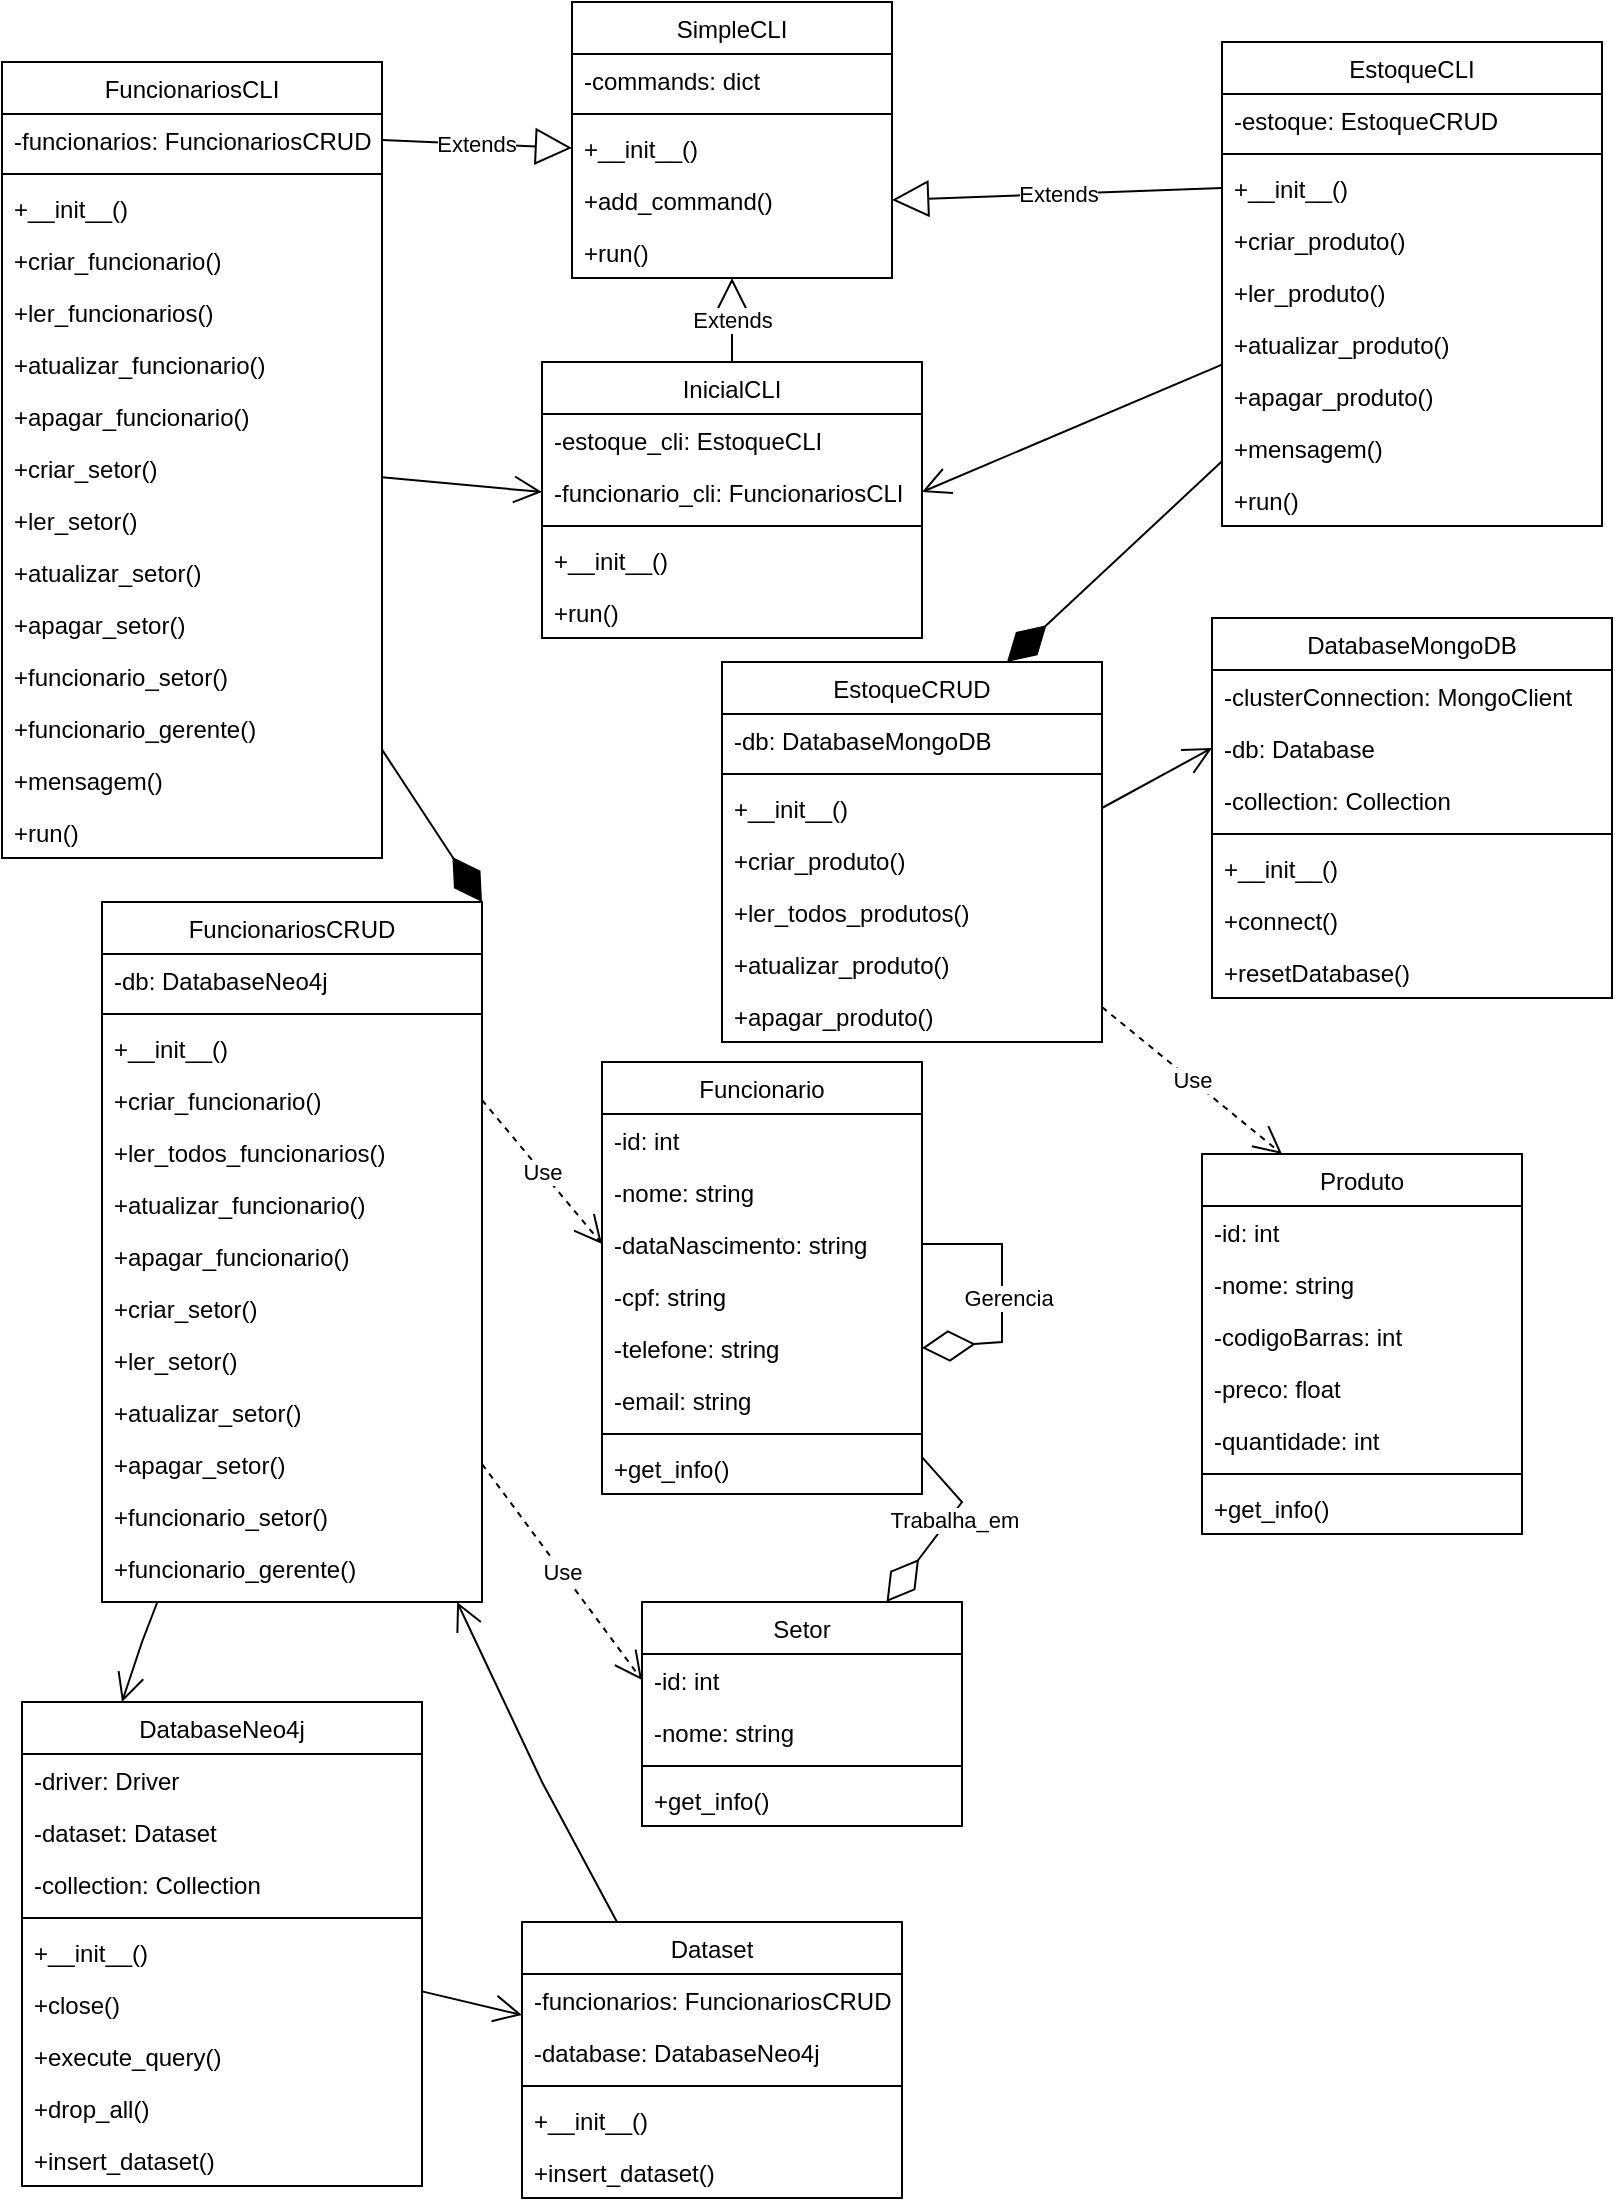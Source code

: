 <mxfile version="27.1.4">
  <diagram name="Página-1" id="ehp9FVpHvF8fSdvszUdg">
    <mxGraphModel dx="786" dy="1620" grid="1" gridSize="10" guides="1" tooltips="1" connect="1" arrows="1" fold="1" page="1" pageScale="1" pageWidth="827" pageHeight="1169" math="0" shadow="0">
      <root>
        <mxCell id="0" />
        <mxCell id="1" parent="0" />
        <mxCell id="y6DVJzXxXOsfHL_izgRg-1" value="Produto" style="swimlane;fontStyle=0;align=center;verticalAlign=top;childLayout=stackLayout;horizontal=1;startSize=26;horizontalStack=0;resizeParent=1;resizeLast=0;collapsible=1;marginBottom=0;rounded=0;shadow=0;strokeWidth=1;" parent="1" vertex="1">
          <mxGeometry x="620" y="-584" width="160" height="190" as="geometry">
            <mxRectangle x="550" y="140" width="160" height="26" as="alternateBounds" />
          </mxGeometry>
        </mxCell>
        <mxCell id="y6DVJzXxXOsfHL_izgRg-2" value="-id: int" style="text;align=left;verticalAlign=top;spacingLeft=4;spacingRight=4;overflow=hidden;rotatable=0;points=[[0,0.5],[1,0.5]];portConstraint=eastwest;" parent="y6DVJzXxXOsfHL_izgRg-1" vertex="1">
          <mxGeometry y="26" width="160" height="26" as="geometry" />
        </mxCell>
        <mxCell id="y6DVJzXxXOsfHL_izgRg-3" value="-nome: string" style="text;align=left;verticalAlign=top;spacingLeft=4;spacingRight=4;overflow=hidden;rotatable=0;points=[[0,0.5],[1,0.5]];portConstraint=eastwest;rounded=0;shadow=0;html=0;" parent="y6DVJzXxXOsfHL_izgRg-1" vertex="1">
          <mxGeometry y="52" width="160" height="26" as="geometry" />
        </mxCell>
        <mxCell id="y6DVJzXxXOsfHL_izgRg-4" value="-codigoBarras: int" style="text;align=left;verticalAlign=top;spacingLeft=4;spacingRight=4;overflow=hidden;rotatable=0;points=[[0,0.5],[1,0.5]];portConstraint=eastwest;rounded=0;shadow=0;html=0;" parent="y6DVJzXxXOsfHL_izgRg-1" vertex="1">
          <mxGeometry y="78" width="160" height="26" as="geometry" />
        </mxCell>
        <mxCell id="y6DVJzXxXOsfHL_izgRg-5" value="-preco: float" style="text;align=left;verticalAlign=top;spacingLeft=4;spacingRight=4;overflow=hidden;rotatable=0;points=[[0,0.5],[1,0.5]];portConstraint=eastwest;rounded=0;shadow=0;html=0;" parent="y6DVJzXxXOsfHL_izgRg-1" vertex="1">
          <mxGeometry y="104" width="160" height="26" as="geometry" />
        </mxCell>
        <mxCell id="y6DVJzXxXOsfHL_izgRg-6" value="-quantidade: int" style="text;align=left;verticalAlign=top;spacingLeft=4;spacingRight=4;overflow=hidden;rotatable=0;points=[[0,0.5],[1,0.5]];portConstraint=eastwest;rounded=0;shadow=0;html=0;" parent="y6DVJzXxXOsfHL_izgRg-1" vertex="1">
          <mxGeometry y="130" width="160" height="26" as="geometry" />
        </mxCell>
        <mxCell id="y6DVJzXxXOsfHL_izgRg-7" value="" style="line;html=1;strokeWidth=1;align=left;verticalAlign=middle;spacingTop=-1;spacingLeft=3;spacingRight=3;rotatable=0;labelPosition=right;points=[];portConstraint=eastwest;" parent="y6DVJzXxXOsfHL_izgRg-1" vertex="1">
          <mxGeometry y="156" width="160" height="8" as="geometry" />
        </mxCell>
        <mxCell id="y6DVJzXxXOsfHL_izgRg-8" value="+get_info()" style="text;align=left;verticalAlign=top;spacingLeft=4;spacingRight=4;overflow=hidden;rotatable=0;points=[[0,0.5],[1,0.5]];portConstraint=eastwest;" parent="y6DVJzXxXOsfHL_izgRg-1" vertex="1">
          <mxGeometry y="164" width="160" height="26" as="geometry" />
        </mxCell>
        <mxCell id="y6DVJzXxXOsfHL_izgRg-9" value="Setor" style="swimlane;fontStyle=0;align=center;verticalAlign=top;childLayout=stackLayout;horizontal=1;startSize=26;horizontalStack=0;resizeParent=1;resizeLast=0;collapsible=1;marginBottom=0;rounded=0;shadow=0;strokeWidth=1;" parent="1" vertex="1">
          <mxGeometry x="340" y="-360" width="160" height="112" as="geometry">
            <mxRectangle x="130" y="380" width="160" height="26" as="alternateBounds" />
          </mxGeometry>
        </mxCell>
        <mxCell id="y6DVJzXxXOsfHL_izgRg-10" value="-id: int" style="text;align=left;verticalAlign=top;spacingLeft=4;spacingRight=4;overflow=hidden;rotatable=0;points=[[0,0.5],[1,0.5]];portConstraint=eastwest;" parent="y6DVJzXxXOsfHL_izgRg-9" vertex="1">
          <mxGeometry y="26" width="160" height="26" as="geometry" />
        </mxCell>
        <mxCell id="y6DVJzXxXOsfHL_izgRg-11" value="-nome: string" style="text;align=left;verticalAlign=top;spacingLeft=4;spacingRight=4;overflow=hidden;rotatable=0;points=[[0,0.5],[1,0.5]];portConstraint=eastwest;rounded=0;shadow=0;html=0;" parent="y6DVJzXxXOsfHL_izgRg-9" vertex="1">
          <mxGeometry y="52" width="160" height="26" as="geometry" />
        </mxCell>
        <mxCell id="y6DVJzXxXOsfHL_izgRg-12" value="" style="line;html=1;strokeWidth=1;align=left;verticalAlign=middle;spacingTop=-1;spacingLeft=3;spacingRight=3;rotatable=0;labelPosition=right;points=[];portConstraint=eastwest;" parent="y6DVJzXxXOsfHL_izgRg-9" vertex="1">
          <mxGeometry y="78" width="160" height="8" as="geometry" />
        </mxCell>
        <mxCell id="y6DVJzXxXOsfHL_izgRg-13" value="+get_info()" style="text;align=left;verticalAlign=top;spacingLeft=4;spacingRight=4;overflow=hidden;rotatable=0;points=[[0,0.5],[1,0.5]];portConstraint=eastwest;" parent="y6DVJzXxXOsfHL_izgRg-9" vertex="1">
          <mxGeometry y="86" width="160" height="26" as="geometry" />
        </mxCell>
        <mxCell id="y6DVJzXxXOsfHL_izgRg-14" value="Funcionario" style="swimlane;fontStyle=0;align=center;verticalAlign=top;childLayout=stackLayout;horizontal=1;startSize=26;horizontalStack=0;resizeParent=1;resizeLast=0;collapsible=1;marginBottom=0;rounded=0;shadow=0;strokeWidth=1;" parent="1" vertex="1">
          <mxGeometry x="320" y="-630" width="160" height="216" as="geometry">
            <mxRectangle x="550" y="140" width="160" height="26" as="alternateBounds" />
          </mxGeometry>
        </mxCell>
        <mxCell id="y6DVJzXxXOsfHL_izgRg-15" value="-id: int" style="text;align=left;verticalAlign=top;spacingLeft=4;spacingRight=4;overflow=hidden;rotatable=0;points=[[0,0.5],[1,0.5]];portConstraint=eastwest;" parent="y6DVJzXxXOsfHL_izgRg-14" vertex="1">
          <mxGeometry y="26" width="160" height="26" as="geometry" />
        </mxCell>
        <mxCell id="y6DVJzXxXOsfHL_izgRg-16" value="-nome: string" style="text;align=left;verticalAlign=top;spacingLeft=4;spacingRight=4;overflow=hidden;rotatable=0;points=[[0,0.5],[1,0.5]];portConstraint=eastwest;rounded=0;shadow=0;html=0;" parent="y6DVJzXxXOsfHL_izgRg-14" vertex="1">
          <mxGeometry y="52" width="160" height="26" as="geometry" />
        </mxCell>
        <mxCell id="y6DVJzXxXOsfHL_izgRg-17" value="-dataNascimento: string" style="text;align=left;verticalAlign=top;spacingLeft=4;spacingRight=4;overflow=hidden;rotatable=0;points=[[0,0.5],[1,0.5]];portConstraint=eastwest;rounded=0;shadow=0;html=0;" parent="y6DVJzXxXOsfHL_izgRg-14" vertex="1">
          <mxGeometry y="78" width="160" height="26" as="geometry" />
        </mxCell>
        <mxCell id="y6DVJzXxXOsfHL_izgRg-18" value="-cpf: string" style="text;align=left;verticalAlign=top;spacingLeft=4;spacingRight=4;overflow=hidden;rotatable=0;points=[[0,0.5],[1,0.5]];portConstraint=eastwest;rounded=0;shadow=0;html=0;" parent="y6DVJzXxXOsfHL_izgRg-14" vertex="1">
          <mxGeometry y="104" width="160" height="26" as="geometry" />
        </mxCell>
        <mxCell id="y6DVJzXxXOsfHL_izgRg-19" value="-telefone: string" style="text;align=left;verticalAlign=top;spacingLeft=4;spacingRight=4;overflow=hidden;rotatable=0;points=[[0,0.5],[1,0.5]];portConstraint=eastwest;rounded=0;shadow=0;html=0;" parent="y6DVJzXxXOsfHL_izgRg-14" vertex="1">
          <mxGeometry y="130" width="160" height="26" as="geometry" />
        </mxCell>
        <mxCell id="y6DVJzXxXOsfHL_izgRg-20" value="-email: string" style="text;align=left;verticalAlign=top;spacingLeft=4;spacingRight=4;overflow=hidden;rotatable=0;points=[[0,0.5],[1,0.5]];portConstraint=eastwest;rounded=0;shadow=0;html=0;" parent="y6DVJzXxXOsfHL_izgRg-14" vertex="1">
          <mxGeometry y="156" width="160" height="26" as="geometry" />
        </mxCell>
        <mxCell id="y6DVJzXxXOsfHL_izgRg-21" value="" style="line;html=1;strokeWidth=1;align=left;verticalAlign=middle;spacingTop=-1;spacingLeft=3;spacingRight=3;rotatable=0;labelPosition=right;points=[];portConstraint=eastwest;" parent="y6DVJzXxXOsfHL_izgRg-14" vertex="1">
          <mxGeometry y="182" width="160" height="8" as="geometry" />
        </mxCell>
        <mxCell id="y6DVJzXxXOsfHL_izgRg-22" value="+get_info()" style="text;align=left;verticalAlign=top;spacingLeft=4;spacingRight=4;overflow=hidden;rotatable=0;points=[[0,0.5],[1,0.5]];portConstraint=eastwest;" parent="y6DVJzXxXOsfHL_izgRg-14" vertex="1">
          <mxGeometry y="190" width="160" height="26" as="geometry" />
        </mxCell>
        <mxCell id="CuLOmZ2giXJvDx2kBob3-4" value="" style="endArrow=diamondThin;endFill=0;endSize=24;html=1;rounded=0;entryX=1;entryY=0.5;entryDx=0;entryDy=0;exitX=1;exitY=0.5;exitDx=0;exitDy=0;" parent="y6DVJzXxXOsfHL_izgRg-14" source="y6DVJzXxXOsfHL_izgRg-17" target="y6DVJzXxXOsfHL_izgRg-19" edge="1">
          <mxGeometry width="160" relative="1" as="geometry">
            <mxPoint x="250" y="143" as="sourcePoint" />
            <mxPoint x="170" y="180" as="targetPoint" />
            <Array as="points">
              <mxPoint x="200" y="91" />
              <mxPoint x="200" y="110" />
              <mxPoint x="200" y="140" />
            </Array>
          </mxGeometry>
        </mxCell>
        <mxCell id="CuLOmZ2giXJvDx2kBob3-5" value="Gerencia" style="edgeLabel;html=1;align=center;verticalAlign=middle;resizable=0;points=[];" parent="CuLOmZ2giXJvDx2kBob3-4" vertex="1" connectable="0">
          <mxGeometry x="0.04" y="3" relative="1" as="geometry">
            <mxPoint as="offset" />
          </mxGeometry>
        </mxCell>
        <mxCell id="y6DVJzXxXOsfHL_izgRg-23" value="SimpleCLI" style="swimlane;fontStyle=0;align=center;verticalAlign=top;childLayout=stackLayout;horizontal=1;startSize=26;horizontalStack=0;resizeParent=1;resizeLast=0;collapsible=1;marginBottom=0;rounded=0;shadow=0;strokeWidth=1;" parent="1" vertex="1">
          <mxGeometry x="305" y="-1160" width="160" height="138" as="geometry">
            <mxRectangle x="130" y="380" width="160" height="26" as="alternateBounds" />
          </mxGeometry>
        </mxCell>
        <mxCell id="y6DVJzXxXOsfHL_izgRg-24" value="-commands: dict" style="text;align=left;verticalAlign=top;spacingLeft=4;spacingRight=4;overflow=hidden;rotatable=0;points=[[0,0.5],[1,0.5]];portConstraint=eastwest;" parent="y6DVJzXxXOsfHL_izgRg-23" vertex="1">
          <mxGeometry y="26" width="160" height="26" as="geometry" />
        </mxCell>
        <mxCell id="y6DVJzXxXOsfHL_izgRg-25" value="" style="line;html=1;strokeWidth=1;align=left;verticalAlign=middle;spacingTop=-1;spacingLeft=3;spacingRight=3;rotatable=0;labelPosition=right;points=[];portConstraint=eastwest;" parent="y6DVJzXxXOsfHL_izgRg-23" vertex="1">
          <mxGeometry y="52" width="160" height="8" as="geometry" />
        </mxCell>
        <mxCell id="y6DVJzXxXOsfHL_izgRg-26" value="+__init__()" style="text;align=left;verticalAlign=top;spacingLeft=4;spacingRight=4;overflow=hidden;rotatable=0;points=[[0,0.5],[1,0.5]];portConstraint=eastwest;" parent="y6DVJzXxXOsfHL_izgRg-23" vertex="1">
          <mxGeometry y="60" width="160" height="26" as="geometry" />
        </mxCell>
        <mxCell id="y6DVJzXxXOsfHL_izgRg-27" value="+add_command()" style="text;align=left;verticalAlign=top;spacingLeft=4;spacingRight=4;overflow=hidden;rotatable=0;points=[[0,0.5],[1,0.5]];portConstraint=eastwest;" parent="y6DVJzXxXOsfHL_izgRg-23" vertex="1">
          <mxGeometry y="86" width="160" height="26" as="geometry" />
        </mxCell>
        <mxCell id="y6DVJzXxXOsfHL_izgRg-28" value="+run()" style="text;align=left;verticalAlign=top;spacingLeft=4;spacingRight=4;overflow=hidden;rotatable=0;points=[[0,0.5],[1,0.5]];portConstraint=eastwest;" parent="y6DVJzXxXOsfHL_izgRg-23" vertex="1">
          <mxGeometry y="112" width="160" height="26" as="geometry" />
        </mxCell>
        <mxCell id="y6DVJzXxXOsfHL_izgRg-29" value="InicialCLI" style="swimlane;fontStyle=0;align=center;verticalAlign=top;childLayout=stackLayout;horizontal=1;startSize=26;horizontalStack=0;resizeParent=1;resizeLast=0;collapsible=1;marginBottom=0;rounded=0;shadow=0;strokeWidth=1;" parent="1" vertex="1">
          <mxGeometry x="290" y="-980" width="190" height="138" as="geometry">
            <mxRectangle x="130" y="380" width="160" height="26" as="alternateBounds" />
          </mxGeometry>
        </mxCell>
        <mxCell id="y6DVJzXxXOsfHL_izgRg-30" value="-estoque_cli: EstoqueCLI" style="text;align=left;verticalAlign=top;spacingLeft=4;spacingRight=4;overflow=hidden;rotatable=0;points=[[0,0.5],[1,0.5]];portConstraint=eastwest;" parent="y6DVJzXxXOsfHL_izgRg-29" vertex="1">
          <mxGeometry y="26" width="190" height="26" as="geometry" />
        </mxCell>
        <mxCell id="y6DVJzXxXOsfHL_izgRg-31" value="-funcionario_cli: FuncionariosCLI" style="text;align=left;verticalAlign=top;spacingLeft=4;spacingRight=4;overflow=hidden;rotatable=0;points=[[0,0.5],[1,0.5]];portConstraint=eastwest;" parent="y6DVJzXxXOsfHL_izgRg-29" vertex="1">
          <mxGeometry y="52" width="190" height="26" as="geometry" />
        </mxCell>
        <mxCell id="y6DVJzXxXOsfHL_izgRg-32" value="" style="line;html=1;strokeWidth=1;align=left;verticalAlign=middle;spacingTop=-1;spacingLeft=3;spacingRight=3;rotatable=0;labelPosition=right;points=[];portConstraint=eastwest;" parent="y6DVJzXxXOsfHL_izgRg-29" vertex="1">
          <mxGeometry y="78" width="190" height="8" as="geometry" />
        </mxCell>
        <mxCell id="y6DVJzXxXOsfHL_izgRg-33" value="+__init__()" style="text;align=left;verticalAlign=top;spacingLeft=4;spacingRight=4;overflow=hidden;rotatable=0;points=[[0,0.5],[1,0.5]];portConstraint=eastwest;" parent="y6DVJzXxXOsfHL_izgRg-29" vertex="1">
          <mxGeometry y="86" width="190" height="26" as="geometry" />
        </mxCell>
        <mxCell id="y6DVJzXxXOsfHL_izgRg-34" value="+run()" style="text;align=left;verticalAlign=top;spacingLeft=4;spacingRight=4;overflow=hidden;rotatable=0;points=[[0,0.5],[1,0.5]];portConstraint=eastwest;" parent="y6DVJzXxXOsfHL_izgRg-29" vertex="1">
          <mxGeometry y="112" width="190" height="26" as="geometry" />
        </mxCell>
        <mxCell id="y6DVJzXxXOsfHL_izgRg-35" value="EstoqueCLI" style="swimlane;fontStyle=0;align=center;verticalAlign=top;childLayout=stackLayout;horizontal=1;startSize=26;horizontalStack=0;resizeParent=1;resizeLast=0;collapsible=1;marginBottom=0;rounded=0;shadow=0;strokeWidth=1;" parent="1" vertex="1">
          <mxGeometry x="630" y="-1140" width="190" height="242" as="geometry">
            <mxRectangle x="130" y="380" width="160" height="26" as="alternateBounds" />
          </mxGeometry>
        </mxCell>
        <mxCell id="y6DVJzXxXOsfHL_izgRg-36" value="-estoque: EstoqueCRUD" style="text;align=left;verticalAlign=top;spacingLeft=4;spacingRight=4;overflow=hidden;rotatable=0;points=[[0,0.5],[1,0.5]];portConstraint=eastwest;" parent="y6DVJzXxXOsfHL_izgRg-35" vertex="1">
          <mxGeometry y="26" width="190" height="26" as="geometry" />
        </mxCell>
        <mxCell id="y6DVJzXxXOsfHL_izgRg-37" value="" style="line;html=1;strokeWidth=1;align=left;verticalAlign=middle;spacingTop=-1;spacingLeft=3;spacingRight=3;rotatable=0;labelPosition=right;points=[];portConstraint=eastwest;" parent="y6DVJzXxXOsfHL_izgRg-35" vertex="1">
          <mxGeometry y="52" width="190" height="8" as="geometry" />
        </mxCell>
        <mxCell id="y6DVJzXxXOsfHL_izgRg-38" value="+__init__()" style="text;align=left;verticalAlign=top;spacingLeft=4;spacingRight=4;overflow=hidden;rotatable=0;points=[[0,0.5],[1,0.5]];portConstraint=eastwest;" parent="y6DVJzXxXOsfHL_izgRg-35" vertex="1">
          <mxGeometry y="60" width="190" height="26" as="geometry" />
        </mxCell>
        <mxCell id="y6DVJzXxXOsfHL_izgRg-39" value="+criar_produto()" style="text;align=left;verticalAlign=top;spacingLeft=4;spacingRight=4;overflow=hidden;rotatable=0;points=[[0,0.5],[1,0.5]];portConstraint=eastwest;" parent="y6DVJzXxXOsfHL_izgRg-35" vertex="1">
          <mxGeometry y="86" width="190" height="26" as="geometry" />
        </mxCell>
        <mxCell id="y6DVJzXxXOsfHL_izgRg-40" value="+ler_produto()" style="text;align=left;verticalAlign=top;spacingLeft=4;spacingRight=4;overflow=hidden;rotatable=0;points=[[0,0.5],[1,0.5]];portConstraint=eastwest;" parent="y6DVJzXxXOsfHL_izgRg-35" vertex="1">
          <mxGeometry y="112" width="190" height="26" as="geometry" />
        </mxCell>
        <mxCell id="y6DVJzXxXOsfHL_izgRg-41" value="+atualizar_produto()" style="text;align=left;verticalAlign=top;spacingLeft=4;spacingRight=4;overflow=hidden;rotatable=0;points=[[0,0.5],[1,0.5]];portConstraint=eastwest;" parent="y6DVJzXxXOsfHL_izgRg-35" vertex="1">
          <mxGeometry y="138" width="190" height="26" as="geometry" />
        </mxCell>
        <mxCell id="y6DVJzXxXOsfHL_izgRg-42" value="+apagar_produto()" style="text;align=left;verticalAlign=top;spacingLeft=4;spacingRight=4;overflow=hidden;rotatable=0;points=[[0,0.5],[1,0.5]];portConstraint=eastwest;" parent="y6DVJzXxXOsfHL_izgRg-35" vertex="1">
          <mxGeometry y="164" width="190" height="26" as="geometry" />
        </mxCell>
        <mxCell id="y6DVJzXxXOsfHL_izgRg-43" value="+mensagem()" style="text;align=left;verticalAlign=top;spacingLeft=4;spacingRight=4;overflow=hidden;rotatable=0;points=[[0,0.5],[1,0.5]];portConstraint=eastwest;" parent="y6DVJzXxXOsfHL_izgRg-35" vertex="1">
          <mxGeometry y="190" width="190" height="26" as="geometry" />
        </mxCell>
        <mxCell id="y6DVJzXxXOsfHL_izgRg-44" value="+run()" style="text;align=left;verticalAlign=top;spacingLeft=4;spacingRight=4;overflow=hidden;rotatable=0;points=[[0,0.5],[1,0.5]];portConstraint=eastwest;" parent="y6DVJzXxXOsfHL_izgRg-35" vertex="1">
          <mxGeometry y="216" width="190" height="26" as="geometry" />
        </mxCell>
        <mxCell id="y6DVJzXxXOsfHL_izgRg-45" value="DatabaseMongoDB" style="swimlane;fontStyle=0;align=center;verticalAlign=top;childLayout=stackLayout;horizontal=1;startSize=26;horizontalStack=0;resizeParent=1;resizeLast=0;collapsible=1;marginBottom=0;rounded=0;shadow=0;strokeWidth=1;" parent="1" vertex="1">
          <mxGeometry x="625" y="-852" width="200" height="190" as="geometry">
            <mxRectangle x="130" y="380" width="160" height="26" as="alternateBounds" />
          </mxGeometry>
        </mxCell>
        <mxCell id="y6DVJzXxXOsfHL_izgRg-46" value="-clusterConnection: MongoClient" style="text;align=left;verticalAlign=top;spacingLeft=4;spacingRight=4;overflow=hidden;rotatable=0;points=[[0,0.5],[1,0.5]];portConstraint=eastwest;" parent="y6DVJzXxXOsfHL_izgRg-45" vertex="1">
          <mxGeometry y="26" width="200" height="26" as="geometry" />
        </mxCell>
        <mxCell id="y6DVJzXxXOsfHL_izgRg-47" value="-db: Database" style="text;align=left;verticalAlign=top;spacingLeft=4;spacingRight=4;overflow=hidden;rotatable=0;points=[[0,0.5],[1,0.5]];portConstraint=eastwest;" parent="y6DVJzXxXOsfHL_izgRg-45" vertex="1">
          <mxGeometry y="52" width="200" height="26" as="geometry" />
        </mxCell>
        <mxCell id="y6DVJzXxXOsfHL_izgRg-48" value="-collection: Collection" style="text;align=left;verticalAlign=top;spacingLeft=4;spacingRight=4;overflow=hidden;rotatable=0;points=[[0,0.5],[1,0.5]];portConstraint=eastwest;" parent="y6DVJzXxXOsfHL_izgRg-45" vertex="1">
          <mxGeometry y="78" width="200" height="26" as="geometry" />
        </mxCell>
        <mxCell id="y6DVJzXxXOsfHL_izgRg-49" value="" style="line;html=1;strokeWidth=1;align=left;verticalAlign=middle;spacingTop=-1;spacingLeft=3;spacingRight=3;rotatable=0;labelPosition=right;points=[];portConstraint=eastwest;" parent="y6DVJzXxXOsfHL_izgRg-45" vertex="1">
          <mxGeometry y="104" width="200" height="8" as="geometry" />
        </mxCell>
        <mxCell id="y6DVJzXxXOsfHL_izgRg-50" value="+__init__()" style="text;align=left;verticalAlign=top;spacingLeft=4;spacingRight=4;overflow=hidden;rotatable=0;points=[[0,0.5],[1,0.5]];portConstraint=eastwest;" parent="y6DVJzXxXOsfHL_izgRg-45" vertex="1">
          <mxGeometry y="112" width="200" height="26" as="geometry" />
        </mxCell>
        <mxCell id="y6DVJzXxXOsfHL_izgRg-51" value="+connect()" style="text;align=left;verticalAlign=top;spacingLeft=4;spacingRight=4;overflow=hidden;rotatable=0;points=[[0,0.5],[1,0.5]];portConstraint=eastwest;" parent="y6DVJzXxXOsfHL_izgRg-45" vertex="1">
          <mxGeometry y="138" width="200" height="26" as="geometry" />
        </mxCell>
        <mxCell id="y6DVJzXxXOsfHL_izgRg-52" value="+resetDatabase()" style="text;align=left;verticalAlign=top;spacingLeft=4;spacingRight=4;overflow=hidden;rotatable=0;points=[[0,0.5],[1,0.5]];portConstraint=eastwest;" parent="y6DVJzXxXOsfHL_izgRg-45" vertex="1">
          <mxGeometry y="164" width="200" height="26" as="geometry" />
        </mxCell>
        <mxCell id="y6DVJzXxXOsfHL_izgRg-53" value="DatabaseNeo4j" style="swimlane;fontStyle=0;align=center;verticalAlign=top;childLayout=stackLayout;horizontal=1;startSize=26;horizontalStack=0;resizeParent=1;resizeLast=0;collapsible=1;marginBottom=0;rounded=0;shadow=0;strokeWidth=1;" parent="1" vertex="1">
          <mxGeometry x="30" y="-310" width="200" height="242" as="geometry">
            <mxRectangle x="130" y="380" width="160" height="26" as="alternateBounds" />
          </mxGeometry>
        </mxCell>
        <mxCell id="y6DVJzXxXOsfHL_izgRg-54" value="-driver: Driver" style="text;align=left;verticalAlign=top;spacingLeft=4;spacingRight=4;overflow=hidden;rotatable=0;points=[[0,0.5],[1,0.5]];portConstraint=eastwest;" parent="y6DVJzXxXOsfHL_izgRg-53" vertex="1">
          <mxGeometry y="26" width="200" height="26" as="geometry" />
        </mxCell>
        <mxCell id="y6DVJzXxXOsfHL_izgRg-55" value="-dataset: Dataset" style="text;align=left;verticalAlign=top;spacingLeft=4;spacingRight=4;overflow=hidden;rotatable=0;points=[[0,0.5],[1,0.5]];portConstraint=eastwest;" parent="y6DVJzXxXOsfHL_izgRg-53" vertex="1">
          <mxGeometry y="52" width="200" height="26" as="geometry" />
        </mxCell>
        <mxCell id="y6DVJzXxXOsfHL_izgRg-56" value="-collection: Collection" style="text;align=left;verticalAlign=top;spacingLeft=4;spacingRight=4;overflow=hidden;rotatable=0;points=[[0,0.5],[1,0.5]];portConstraint=eastwest;" parent="y6DVJzXxXOsfHL_izgRg-53" vertex="1">
          <mxGeometry y="78" width="200" height="26" as="geometry" />
        </mxCell>
        <mxCell id="y6DVJzXxXOsfHL_izgRg-57" value="" style="line;html=1;strokeWidth=1;align=left;verticalAlign=middle;spacingTop=-1;spacingLeft=3;spacingRight=3;rotatable=0;labelPosition=right;points=[];portConstraint=eastwest;" parent="y6DVJzXxXOsfHL_izgRg-53" vertex="1">
          <mxGeometry y="104" width="200" height="8" as="geometry" />
        </mxCell>
        <mxCell id="y6DVJzXxXOsfHL_izgRg-58" value="+__init__()" style="text;align=left;verticalAlign=top;spacingLeft=4;spacingRight=4;overflow=hidden;rotatable=0;points=[[0,0.5],[1,0.5]];portConstraint=eastwest;" parent="y6DVJzXxXOsfHL_izgRg-53" vertex="1">
          <mxGeometry y="112" width="200" height="26" as="geometry" />
        </mxCell>
        <mxCell id="y6DVJzXxXOsfHL_izgRg-59" value="+close()" style="text;align=left;verticalAlign=top;spacingLeft=4;spacingRight=4;overflow=hidden;rotatable=0;points=[[0,0.5],[1,0.5]];portConstraint=eastwest;" parent="y6DVJzXxXOsfHL_izgRg-53" vertex="1">
          <mxGeometry y="138" width="200" height="26" as="geometry" />
        </mxCell>
        <mxCell id="y6DVJzXxXOsfHL_izgRg-60" value="+execute_query()" style="text;align=left;verticalAlign=top;spacingLeft=4;spacingRight=4;overflow=hidden;rotatable=0;points=[[0,0.5],[1,0.5]];portConstraint=eastwest;" parent="y6DVJzXxXOsfHL_izgRg-53" vertex="1">
          <mxGeometry y="164" width="200" height="26" as="geometry" />
        </mxCell>
        <mxCell id="y6DVJzXxXOsfHL_izgRg-61" value="+drop_all()" style="text;align=left;verticalAlign=top;spacingLeft=4;spacingRight=4;overflow=hidden;rotatable=0;points=[[0,0.5],[1,0.5]];portConstraint=eastwest;" parent="y6DVJzXxXOsfHL_izgRg-53" vertex="1">
          <mxGeometry y="190" width="200" height="26" as="geometry" />
        </mxCell>
        <mxCell id="y6DVJzXxXOsfHL_izgRg-62" value="+insert_dataset()" style="text;align=left;verticalAlign=top;spacingLeft=4;spacingRight=4;overflow=hidden;rotatable=0;points=[[0,0.5],[1,0.5]];portConstraint=eastwest;" parent="y6DVJzXxXOsfHL_izgRg-53" vertex="1">
          <mxGeometry y="216" width="200" height="26" as="geometry" />
        </mxCell>
        <mxCell id="y6DVJzXxXOsfHL_izgRg-63" value="Dataset" style="swimlane;fontStyle=0;align=center;verticalAlign=top;childLayout=stackLayout;horizontal=1;startSize=26;horizontalStack=0;resizeParent=1;resizeLast=0;collapsible=1;marginBottom=0;rounded=0;shadow=0;strokeWidth=1;" parent="1" vertex="1">
          <mxGeometry x="280" y="-200" width="190" height="138" as="geometry">
            <mxRectangle x="130" y="380" width="160" height="26" as="alternateBounds" />
          </mxGeometry>
        </mxCell>
        <mxCell id="y6DVJzXxXOsfHL_izgRg-64" value="-funcionarios: FuncionariosCRUD" style="text;align=left;verticalAlign=top;spacingLeft=4;spacingRight=4;overflow=hidden;rotatable=0;points=[[0,0.5],[1,0.5]];portConstraint=eastwest;" parent="y6DVJzXxXOsfHL_izgRg-63" vertex="1">
          <mxGeometry y="26" width="190" height="26" as="geometry" />
        </mxCell>
        <mxCell id="y6DVJzXxXOsfHL_izgRg-65" value="-database: DatabaseNeo4j" style="text;align=left;verticalAlign=top;spacingLeft=4;spacingRight=4;overflow=hidden;rotatable=0;points=[[0,0.5],[1,0.5]];portConstraint=eastwest;rounded=0;shadow=0;html=0;" parent="y6DVJzXxXOsfHL_izgRg-63" vertex="1">
          <mxGeometry y="52" width="190" height="26" as="geometry" />
        </mxCell>
        <mxCell id="y6DVJzXxXOsfHL_izgRg-66" value="" style="line;html=1;strokeWidth=1;align=left;verticalAlign=middle;spacingTop=-1;spacingLeft=3;spacingRight=3;rotatable=0;labelPosition=right;points=[];portConstraint=eastwest;" parent="y6DVJzXxXOsfHL_izgRg-63" vertex="1">
          <mxGeometry y="78" width="190" height="8" as="geometry" />
        </mxCell>
        <mxCell id="y6DVJzXxXOsfHL_izgRg-67" value="+__init__()" style="text;align=left;verticalAlign=top;spacingLeft=4;spacingRight=4;overflow=hidden;rotatable=0;points=[[0,0.5],[1,0.5]];portConstraint=eastwest;" parent="y6DVJzXxXOsfHL_izgRg-63" vertex="1">
          <mxGeometry y="86" width="190" height="26" as="geometry" />
        </mxCell>
        <mxCell id="y6DVJzXxXOsfHL_izgRg-68" value="+insert_dataset()" style="text;align=left;verticalAlign=top;spacingLeft=4;spacingRight=4;overflow=hidden;rotatable=0;points=[[0,0.5],[1,0.5]];portConstraint=eastwest;" parent="y6DVJzXxXOsfHL_izgRg-63" vertex="1">
          <mxGeometry y="112" width="190" height="26" as="geometry" />
        </mxCell>
        <mxCell id="y6DVJzXxXOsfHL_izgRg-69" value="EstoqueCRUD" style="swimlane;fontStyle=0;align=center;verticalAlign=top;childLayout=stackLayout;horizontal=1;startSize=26;horizontalStack=0;resizeParent=1;resizeLast=0;collapsible=1;marginBottom=0;rounded=0;shadow=0;strokeWidth=1;" parent="1" vertex="1">
          <mxGeometry x="380" y="-830" width="190" height="190" as="geometry">
            <mxRectangle x="130" y="380" width="160" height="26" as="alternateBounds" />
          </mxGeometry>
        </mxCell>
        <mxCell id="y6DVJzXxXOsfHL_izgRg-70" value="-db: DatabaseMongoDB" style="text;align=left;verticalAlign=top;spacingLeft=4;spacingRight=4;overflow=hidden;rotatable=0;points=[[0,0.5],[1,0.5]];portConstraint=eastwest;" parent="y6DVJzXxXOsfHL_izgRg-69" vertex="1">
          <mxGeometry y="26" width="190" height="26" as="geometry" />
        </mxCell>
        <mxCell id="y6DVJzXxXOsfHL_izgRg-71" value="" style="line;html=1;strokeWidth=1;align=left;verticalAlign=middle;spacingTop=-1;spacingLeft=3;spacingRight=3;rotatable=0;labelPosition=right;points=[];portConstraint=eastwest;" parent="y6DVJzXxXOsfHL_izgRg-69" vertex="1">
          <mxGeometry y="52" width="190" height="8" as="geometry" />
        </mxCell>
        <mxCell id="y6DVJzXxXOsfHL_izgRg-72" value="+__init__()" style="text;align=left;verticalAlign=top;spacingLeft=4;spacingRight=4;overflow=hidden;rotatable=0;points=[[0,0.5],[1,0.5]];portConstraint=eastwest;" parent="y6DVJzXxXOsfHL_izgRg-69" vertex="1">
          <mxGeometry y="60" width="190" height="26" as="geometry" />
        </mxCell>
        <mxCell id="y6DVJzXxXOsfHL_izgRg-73" value="+criar_produto()" style="text;align=left;verticalAlign=top;spacingLeft=4;spacingRight=4;overflow=hidden;rotatable=0;points=[[0,0.5],[1,0.5]];portConstraint=eastwest;" parent="y6DVJzXxXOsfHL_izgRg-69" vertex="1">
          <mxGeometry y="86" width="190" height="26" as="geometry" />
        </mxCell>
        <mxCell id="y6DVJzXxXOsfHL_izgRg-74" value="+ler_todos_produtos()" style="text;align=left;verticalAlign=top;spacingLeft=4;spacingRight=4;overflow=hidden;rotatable=0;points=[[0,0.5],[1,0.5]];portConstraint=eastwest;" parent="y6DVJzXxXOsfHL_izgRg-69" vertex="1">
          <mxGeometry y="112" width="190" height="26" as="geometry" />
        </mxCell>
        <mxCell id="y6DVJzXxXOsfHL_izgRg-75" value="+atualizar_produto()" style="text;align=left;verticalAlign=top;spacingLeft=4;spacingRight=4;overflow=hidden;rotatable=0;points=[[0,0.5],[1,0.5]];portConstraint=eastwest;" parent="y6DVJzXxXOsfHL_izgRg-69" vertex="1">
          <mxGeometry y="138" width="190" height="26" as="geometry" />
        </mxCell>
        <mxCell id="y6DVJzXxXOsfHL_izgRg-76" value="+apagar_produto()" style="text;align=left;verticalAlign=top;spacingLeft=4;spacingRight=4;overflow=hidden;rotatable=0;points=[[0,0.5],[1,0.5]];portConstraint=eastwest;" parent="y6DVJzXxXOsfHL_izgRg-69" vertex="1">
          <mxGeometry y="164" width="190" height="26" as="geometry" />
        </mxCell>
        <mxCell id="y6DVJzXxXOsfHL_izgRg-77" value="FuncionariosCRUD" style="swimlane;fontStyle=0;align=center;verticalAlign=top;childLayout=stackLayout;horizontal=1;startSize=26;horizontalStack=0;resizeParent=1;resizeLast=0;collapsible=1;marginBottom=0;rounded=0;shadow=0;strokeWidth=1;" parent="1" vertex="1">
          <mxGeometry x="70" y="-710" width="190" height="350" as="geometry">
            <mxRectangle x="130" y="380" width="160" height="26" as="alternateBounds" />
          </mxGeometry>
        </mxCell>
        <mxCell id="y6DVJzXxXOsfHL_izgRg-78" value="-db: DatabaseNeo4j" style="text;align=left;verticalAlign=top;spacingLeft=4;spacingRight=4;overflow=hidden;rotatable=0;points=[[0,0.5],[1,0.5]];portConstraint=eastwest;" parent="y6DVJzXxXOsfHL_izgRg-77" vertex="1">
          <mxGeometry y="26" width="190" height="26" as="geometry" />
        </mxCell>
        <mxCell id="y6DVJzXxXOsfHL_izgRg-79" value="" style="line;html=1;strokeWidth=1;align=left;verticalAlign=middle;spacingTop=-1;spacingLeft=3;spacingRight=3;rotatable=0;labelPosition=right;points=[];portConstraint=eastwest;" parent="y6DVJzXxXOsfHL_izgRg-77" vertex="1">
          <mxGeometry y="52" width="190" height="8" as="geometry" />
        </mxCell>
        <mxCell id="y6DVJzXxXOsfHL_izgRg-80" value="+__init__()" style="text;align=left;verticalAlign=top;spacingLeft=4;spacingRight=4;overflow=hidden;rotatable=0;points=[[0,0.5],[1,0.5]];portConstraint=eastwest;" parent="y6DVJzXxXOsfHL_izgRg-77" vertex="1">
          <mxGeometry y="60" width="190" height="26" as="geometry" />
        </mxCell>
        <mxCell id="y6DVJzXxXOsfHL_izgRg-81" value="+criar_funcionario()" style="text;align=left;verticalAlign=top;spacingLeft=4;spacingRight=4;overflow=hidden;rotatable=0;points=[[0,0.5],[1,0.5]];portConstraint=eastwest;" parent="y6DVJzXxXOsfHL_izgRg-77" vertex="1">
          <mxGeometry y="86" width="190" height="26" as="geometry" />
        </mxCell>
        <mxCell id="y6DVJzXxXOsfHL_izgRg-82" value="+ler_todos_funcionarios()" style="text;align=left;verticalAlign=top;spacingLeft=4;spacingRight=4;overflow=hidden;rotatable=0;points=[[0,0.5],[1,0.5]];portConstraint=eastwest;" parent="y6DVJzXxXOsfHL_izgRg-77" vertex="1">
          <mxGeometry y="112" width="190" height="26" as="geometry" />
        </mxCell>
        <mxCell id="y6DVJzXxXOsfHL_izgRg-83" value="+atualizar_funcionario()" style="text;align=left;verticalAlign=top;spacingLeft=4;spacingRight=4;overflow=hidden;rotatable=0;points=[[0,0.5],[1,0.5]];portConstraint=eastwest;" parent="y6DVJzXxXOsfHL_izgRg-77" vertex="1">
          <mxGeometry y="138" width="190" height="26" as="geometry" />
        </mxCell>
        <mxCell id="y6DVJzXxXOsfHL_izgRg-84" value="+apagar_funcionario()" style="text;align=left;verticalAlign=top;spacingLeft=4;spacingRight=4;overflow=hidden;rotatable=0;points=[[0,0.5],[1,0.5]];portConstraint=eastwest;" parent="y6DVJzXxXOsfHL_izgRg-77" vertex="1">
          <mxGeometry y="164" width="190" height="26" as="geometry" />
        </mxCell>
        <mxCell id="y6DVJzXxXOsfHL_izgRg-85" value="+criar_setor()" style="text;align=left;verticalAlign=top;spacingLeft=4;spacingRight=4;overflow=hidden;rotatable=0;points=[[0,0.5],[1,0.5]];portConstraint=eastwest;" parent="y6DVJzXxXOsfHL_izgRg-77" vertex="1">
          <mxGeometry y="190" width="190" height="26" as="geometry" />
        </mxCell>
        <mxCell id="y6DVJzXxXOsfHL_izgRg-86" value="+ler_setor()" style="text;align=left;verticalAlign=top;spacingLeft=4;spacingRight=4;overflow=hidden;rotatable=0;points=[[0,0.5],[1,0.5]];portConstraint=eastwest;" parent="y6DVJzXxXOsfHL_izgRg-77" vertex="1">
          <mxGeometry y="216" width="190" height="26" as="geometry" />
        </mxCell>
        <mxCell id="y6DVJzXxXOsfHL_izgRg-87" value="+atualizar_setor()" style="text;align=left;verticalAlign=top;spacingLeft=4;spacingRight=4;overflow=hidden;rotatable=0;points=[[0,0.5],[1,0.5]];portConstraint=eastwest;" parent="y6DVJzXxXOsfHL_izgRg-77" vertex="1">
          <mxGeometry y="242" width="190" height="26" as="geometry" />
        </mxCell>
        <mxCell id="y6DVJzXxXOsfHL_izgRg-88" value="+apagar_setor()" style="text;align=left;verticalAlign=top;spacingLeft=4;spacingRight=4;overflow=hidden;rotatable=0;points=[[0,0.5],[1,0.5]];portConstraint=eastwest;" parent="y6DVJzXxXOsfHL_izgRg-77" vertex="1">
          <mxGeometry y="268" width="190" height="26" as="geometry" />
        </mxCell>
        <mxCell id="y6DVJzXxXOsfHL_izgRg-89" value="+funcionario_setor()" style="text;align=left;verticalAlign=top;spacingLeft=4;spacingRight=4;overflow=hidden;rotatable=0;points=[[0,0.5],[1,0.5]];portConstraint=eastwest;" parent="y6DVJzXxXOsfHL_izgRg-77" vertex="1">
          <mxGeometry y="294" width="190" height="26" as="geometry" />
        </mxCell>
        <mxCell id="y6DVJzXxXOsfHL_izgRg-90" value="+funcionario_gerente()" style="text;align=left;verticalAlign=top;spacingLeft=4;spacingRight=4;overflow=hidden;rotatable=0;points=[[0,0.5],[1,0.5]];portConstraint=eastwest;" parent="y6DVJzXxXOsfHL_izgRg-77" vertex="1">
          <mxGeometry y="320" width="190" height="26" as="geometry" />
        </mxCell>
        <mxCell id="y6DVJzXxXOsfHL_izgRg-96" value="Use" style="endArrow=open;endSize=12;dashed=1;html=1;rounded=0;entryX=0;entryY=0.5;entryDx=0;entryDy=0;exitX=1;exitY=0.5;exitDx=0;exitDy=0;" parent="1" source="y6DVJzXxXOsfHL_izgRg-81" target="y6DVJzXxXOsfHL_izgRg-17" edge="1">
          <mxGeometry width="160" relative="1" as="geometry">
            <mxPoint x="540" y="-300" as="sourcePoint" />
            <mxPoint x="700" y="-300" as="targetPoint" />
          </mxGeometry>
        </mxCell>
        <mxCell id="y6DVJzXxXOsfHL_izgRg-97" value="Use" style="endArrow=open;endSize=12;dashed=1;html=1;rounded=0;entryX=0;entryY=0.5;entryDx=0;entryDy=0;exitX=1;exitY=0.5;exitDx=0;exitDy=0;" parent="1" source="y6DVJzXxXOsfHL_izgRg-88" target="y6DVJzXxXOsfHL_izgRg-10" edge="1">
          <mxGeometry width="160" relative="1" as="geometry">
            <mxPoint x="710" y="-280" as="sourcePoint" />
            <mxPoint x="820" y="-278" as="targetPoint" />
          </mxGeometry>
        </mxCell>
        <mxCell id="y6DVJzXxXOsfHL_izgRg-100" value="FuncionariosCLI" style="swimlane;fontStyle=0;align=center;verticalAlign=top;childLayout=stackLayout;horizontal=1;startSize=26;horizontalStack=0;resizeParent=1;resizeLast=0;collapsible=1;marginBottom=0;rounded=0;shadow=0;strokeWidth=1;" parent="1" vertex="1">
          <mxGeometry x="20" y="-1130" width="190" height="398" as="geometry">
            <mxRectangle x="224" y="-970" width="160" height="26" as="alternateBounds" />
          </mxGeometry>
        </mxCell>
        <mxCell id="y6DVJzXxXOsfHL_izgRg-101" value="-funcionarios: FuncionariosCRUD" style="text;align=left;verticalAlign=top;spacingLeft=4;spacingRight=4;overflow=hidden;rotatable=0;points=[[0,0.5],[1,0.5]];portConstraint=eastwest;" parent="y6DVJzXxXOsfHL_izgRg-100" vertex="1">
          <mxGeometry y="26" width="190" height="26" as="geometry" />
        </mxCell>
        <mxCell id="y6DVJzXxXOsfHL_izgRg-102" value="" style="line;html=1;strokeWidth=1;align=left;verticalAlign=middle;spacingTop=-1;spacingLeft=3;spacingRight=3;rotatable=0;labelPosition=right;points=[];portConstraint=eastwest;" parent="y6DVJzXxXOsfHL_izgRg-100" vertex="1">
          <mxGeometry y="52" width="190" height="8" as="geometry" />
        </mxCell>
        <mxCell id="y6DVJzXxXOsfHL_izgRg-103" value="+__init__()" style="text;align=left;verticalAlign=top;spacingLeft=4;spacingRight=4;overflow=hidden;rotatable=0;points=[[0,0.5],[1,0.5]];portConstraint=eastwest;" parent="y6DVJzXxXOsfHL_izgRg-100" vertex="1">
          <mxGeometry y="60" width="190" height="26" as="geometry" />
        </mxCell>
        <mxCell id="y6DVJzXxXOsfHL_izgRg-104" value="+criar_funcionario()" style="text;align=left;verticalAlign=top;spacingLeft=4;spacingRight=4;overflow=hidden;rotatable=0;points=[[0,0.5],[1,0.5]];portConstraint=eastwest;" parent="y6DVJzXxXOsfHL_izgRg-100" vertex="1">
          <mxGeometry y="86" width="190" height="26" as="geometry" />
        </mxCell>
        <mxCell id="y6DVJzXxXOsfHL_izgRg-105" value="+ler_funcionarios()" style="text;align=left;verticalAlign=top;spacingLeft=4;spacingRight=4;overflow=hidden;rotatable=0;points=[[0,0.5],[1,0.5]];portConstraint=eastwest;" parent="y6DVJzXxXOsfHL_izgRg-100" vertex="1">
          <mxGeometry y="112" width="190" height="26" as="geometry" />
        </mxCell>
        <mxCell id="y6DVJzXxXOsfHL_izgRg-106" value="+atualizar_funcionario()" style="text;align=left;verticalAlign=top;spacingLeft=4;spacingRight=4;overflow=hidden;rotatable=0;points=[[0,0.5],[1,0.5]];portConstraint=eastwest;" parent="y6DVJzXxXOsfHL_izgRg-100" vertex="1">
          <mxGeometry y="138" width="190" height="26" as="geometry" />
        </mxCell>
        <mxCell id="y6DVJzXxXOsfHL_izgRg-107" value="+apagar_funcionario()" style="text;align=left;verticalAlign=top;spacingLeft=4;spacingRight=4;overflow=hidden;rotatable=0;points=[[0,0.5],[1,0.5]];portConstraint=eastwest;" parent="y6DVJzXxXOsfHL_izgRg-100" vertex="1">
          <mxGeometry y="164" width="190" height="26" as="geometry" />
        </mxCell>
        <mxCell id="y6DVJzXxXOsfHL_izgRg-111" value="+criar_setor()" style="text;align=left;verticalAlign=top;spacingLeft=4;spacingRight=4;overflow=hidden;rotatable=0;points=[[0,0.5],[1,0.5]];portConstraint=eastwest;" parent="y6DVJzXxXOsfHL_izgRg-100" vertex="1">
          <mxGeometry y="190" width="190" height="26" as="geometry" />
        </mxCell>
        <mxCell id="y6DVJzXxXOsfHL_izgRg-112" value="+ler_setor()" style="text;align=left;verticalAlign=top;spacingLeft=4;spacingRight=4;overflow=hidden;rotatable=0;points=[[0,0.5],[1,0.5]];portConstraint=eastwest;" parent="y6DVJzXxXOsfHL_izgRg-100" vertex="1">
          <mxGeometry y="216" width="190" height="26" as="geometry" />
        </mxCell>
        <mxCell id="y6DVJzXxXOsfHL_izgRg-113" value="+atualizar_setor()" style="text;align=left;verticalAlign=top;spacingLeft=4;spacingRight=4;overflow=hidden;rotatable=0;points=[[0,0.5],[1,0.5]];portConstraint=eastwest;" parent="y6DVJzXxXOsfHL_izgRg-100" vertex="1">
          <mxGeometry y="242" width="190" height="26" as="geometry" />
        </mxCell>
        <mxCell id="y6DVJzXxXOsfHL_izgRg-114" value="+apagar_setor()" style="text;align=left;verticalAlign=top;spacingLeft=4;spacingRight=4;overflow=hidden;rotatable=0;points=[[0,0.5],[1,0.5]];portConstraint=eastwest;" parent="y6DVJzXxXOsfHL_izgRg-100" vertex="1">
          <mxGeometry y="268" width="190" height="26" as="geometry" />
        </mxCell>
        <mxCell id="y6DVJzXxXOsfHL_izgRg-115" value="+funcionario_setor()" style="text;align=left;verticalAlign=top;spacingLeft=4;spacingRight=4;overflow=hidden;rotatable=0;points=[[0,0.5],[1,0.5]];portConstraint=eastwest;" parent="y6DVJzXxXOsfHL_izgRg-100" vertex="1">
          <mxGeometry y="294" width="190" height="26" as="geometry" />
        </mxCell>
        <mxCell id="y6DVJzXxXOsfHL_izgRg-116" value="+funcionario_gerente()" style="text;align=left;verticalAlign=top;spacingLeft=4;spacingRight=4;overflow=hidden;rotatable=0;points=[[0,0.5],[1,0.5]];portConstraint=eastwest;" parent="y6DVJzXxXOsfHL_izgRg-100" vertex="1">
          <mxGeometry y="320" width="190" height="26" as="geometry" />
        </mxCell>
        <mxCell id="y6DVJzXxXOsfHL_izgRg-108" value="+mensagem()" style="text;align=left;verticalAlign=top;spacingLeft=4;spacingRight=4;overflow=hidden;rotatable=0;points=[[0,0.5],[1,0.5]];portConstraint=eastwest;" parent="y6DVJzXxXOsfHL_izgRg-100" vertex="1">
          <mxGeometry y="346" width="190" height="26" as="geometry" />
        </mxCell>
        <mxCell id="y6DVJzXxXOsfHL_izgRg-109" value="+run()" style="text;align=left;verticalAlign=top;spacingLeft=4;spacingRight=4;overflow=hidden;rotatable=0;points=[[0,0.5],[1,0.5]];portConstraint=eastwest;" parent="y6DVJzXxXOsfHL_izgRg-100" vertex="1">
          <mxGeometry y="372" width="190" height="26" as="geometry" />
        </mxCell>
        <mxCell id="y6DVJzXxXOsfHL_izgRg-120" value="" style="endArrow=open;endFill=1;endSize=12;html=1;rounded=0;entryX=0;entryY=0.5;entryDx=0;entryDy=0;" parent="1" source="y6DVJzXxXOsfHL_izgRg-100" target="y6DVJzXxXOsfHL_izgRg-31" edge="1">
          <mxGeometry width="160" relative="1" as="geometry">
            <mxPoint x="310" y="-1050" as="sourcePoint" />
            <mxPoint x="470" y="-1050" as="targetPoint" />
          </mxGeometry>
        </mxCell>
        <mxCell id="y6DVJzXxXOsfHL_izgRg-121" value="" style="endArrow=open;endFill=1;endSize=12;html=1;rounded=0;entryX=1;entryY=0.5;entryDx=0;entryDy=0;" parent="1" source="y6DVJzXxXOsfHL_izgRg-35" target="y6DVJzXxXOsfHL_izgRg-31" edge="1">
          <mxGeometry width="160" relative="1" as="geometry">
            <mxPoint x="310" y="-1050" as="sourcePoint" />
            <mxPoint x="470" y="-1050" as="targetPoint" />
          </mxGeometry>
        </mxCell>
        <mxCell id="y6DVJzXxXOsfHL_izgRg-131" value="" style="endArrow=open;endFill=1;endSize=12;html=1;rounded=0;exitX=1;exitY=0.5;exitDx=0;exitDy=0;entryX=0;entryY=0.5;entryDx=0;entryDy=0;" parent="1" source="y6DVJzXxXOsfHL_izgRg-72" target="y6DVJzXxXOsfHL_izgRg-47" edge="1">
          <mxGeometry width="160" relative="1" as="geometry">
            <mxPoint x="500" y="-810" as="sourcePoint" />
            <mxPoint x="660" y="-810" as="targetPoint" />
          </mxGeometry>
        </mxCell>
        <mxCell id="y6DVJzXxXOsfHL_izgRg-132" value="" style="endArrow=open;endFill=1;endSize=12;html=1;rounded=0;entryX=0.25;entryY=0;entryDx=0;entryDy=0;" parent="1" source="y6DVJzXxXOsfHL_izgRg-77" target="y6DVJzXxXOsfHL_izgRg-53" edge="1">
          <mxGeometry width="160" relative="1" as="geometry">
            <mxPoint x="120" y="-410" as="sourcePoint" />
            <mxPoint x="280" y="-410" as="targetPoint" />
            <Array as="points">
              <mxPoint x="90" y="-340" />
            </Array>
          </mxGeometry>
        </mxCell>
        <mxCell id="y6DVJzXxXOsfHL_izgRg-135" value="" style="endArrow=open;endFill=1;endSize=12;html=1;rounded=0;" parent="1" source="y6DVJzXxXOsfHL_izgRg-53" target="y6DVJzXxXOsfHL_izgRg-63" edge="1">
          <mxGeometry width="160" relative="1" as="geometry">
            <mxPoint x="400" y="-210" as="sourcePoint" />
            <mxPoint x="560" y="-210" as="targetPoint" />
          </mxGeometry>
        </mxCell>
        <mxCell id="y6DVJzXxXOsfHL_izgRg-138" value="" style="endArrow=open;endFill=1;endSize=12;html=1;rounded=0;exitX=0.25;exitY=0;exitDx=0;exitDy=0;" parent="1" source="y6DVJzXxXOsfHL_izgRg-63" target="y6DVJzXxXOsfHL_izgRg-77" edge="1">
          <mxGeometry width="160" relative="1" as="geometry">
            <mxPoint x="400" y="-210" as="sourcePoint" />
            <mxPoint x="560" y="-210" as="targetPoint" />
            <Array as="points">
              <mxPoint x="290" y="-270" />
            </Array>
          </mxGeometry>
        </mxCell>
        <mxCell id="y6DVJzXxXOsfHL_izgRg-146" value="Extends" style="endArrow=block;endSize=16;endFill=0;html=1;rounded=0;exitX=1;exitY=0.5;exitDx=0;exitDy=0;entryX=0;entryY=0.5;entryDx=0;entryDy=0;" parent="1" source="y6DVJzXxXOsfHL_izgRg-101" target="y6DVJzXxXOsfHL_izgRg-26" edge="1">
          <mxGeometry width="160" relative="1" as="geometry">
            <mxPoint x="380" y="-1010" as="sourcePoint" />
            <mxPoint x="540" y="-1010" as="targetPoint" />
          </mxGeometry>
        </mxCell>
        <mxCell id="y6DVJzXxXOsfHL_izgRg-148" value="Extends" style="endArrow=block;endSize=16;endFill=0;html=1;rounded=0;entryX=1;entryY=0.5;entryDx=0;entryDy=0;exitX=0;exitY=0.5;exitDx=0;exitDy=0;" parent="1" source="y6DVJzXxXOsfHL_izgRg-38" target="y6DVJzXxXOsfHL_izgRg-27" edge="1">
          <mxGeometry x="-0.003" width="160" relative="1" as="geometry">
            <mxPoint x="380" y="-1010" as="sourcePoint" />
            <mxPoint x="540" y="-1010" as="targetPoint" />
            <mxPoint as="offset" />
          </mxGeometry>
        </mxCell>
        <mxCell id="CuLOmZ2giXJvDx2kBob3-8" value="" style="endArrow=diamondThin;endFill=0;endSize=24;html=1;rounded=0;" parent="1" source="y6DVJzXxXOsfHL_izgRg-14" target="y6DVJzXxXOsfHL_izgRg-9" edge="1">
          <mxGeometry width="160" relative="1" as="geometry">
            <mxPoint x="330" y="-380" as="sourcePoint" />
            <mxPoint x="490" y="-380" as="targetPoint" />
            <Array as="points">
              <mxPoint x="500" y="-410" />
            </Array>
          </mxGeometry>
        </mxCell>
        <mxCell id="CuLOmZ2giXJvDx2kBob3-9" value="Trabalha_em" style="edgeLabel;html=1;align=center;verticalAlign=middle;resizable=0;points=[];" parent="CuLOmZ2giXJvDx2kBob3-8" vertex="1" connectable="0">
          <mxGeometry x="-0.157" y="2" relative="1" as="geometry">
            <mxPoint as="offset" />
          </mxGeometry>
        </mxCell>
        <mxCell id="CuLOmZ2giXJvDx2kBob3-10" value="" style="endArrow=diamondThin;endFill=1;endSize=24;html=1;rounded=0;entryX=0.75;entryY=0;entryDx=0;entryDy=0;" parent="1" source="y6DVJzXxXOsfHL_izgRg-35" target="y6DVJzXxXOsfHL_izgRg-69" edge="1">
          <mxGeometry width="160" relative="1" as="geometry">
            <mxPoint x="310" y="-900" as="sourcePoint" />
            <mxPoint x="470" y="-900" as="targetPoint" />
          </mxGeometry>
        </mxCell>
        <mxCell id="CuLOmZ2giXJvDx2kBob3-11" value="" style="endArrow=diamondThin;endFill=1;endSize=24;html=1;rounded=0;entryX=1;entryY=0;entryDx=0;entryDy=0;" parent="1" source="y6DVJzXxXOsfHL_izgRg-100" target="y6DVJzXxXOsfHL_izgRg-77" edge="1">
          <mxGeometry width="160" relative="1" as="geometry">
            <mxPoint x="310" y="-590" as="sourcePoint" />
            <mxPoint x="260" y="-710" as="targetPoint" />
          </mxGeometry>
        </mxCell>
        <mxCell id="4cgox0vsJ2yzAYYLVtLu-7" value="Extends" style="endArrow=block;endSize=16;endFill=0;html=1;rounded=0;exitX=0.5;exitY=0;exitDx=0;exitDy=0;" parent="1" source="y6DVJzXxXOsfHL_izgRg-29" target="y6DVJzXxXOsfHL_izgRg-23" edge="1">
          <mxGeometry x="-0.003" width="160" relative="1" as="geometry">
            <mxPoint x="710" y="-1070" as="sourcePoint" />
            <mxPoint x="520" y="-1064" as="targetPoint" />
            <mxPoint as="offset" />
          </mxGeometry>
        </mxCell>
        <mxCell id="4cgox0vsJ2yzAYYLVtLu-8" value="Use" style="endArrow=open;endSize=12;dashed=1;html=1;rounded=0;entryX=0.25;entryY=0;entryDx=0;entryDy=0;" parent="1" source="y6DVJzXxXOsfHL_izgRg-69" target="y6DVJzXxXOsfHL_izgRg-1" edge="1">
          <mxGeometry width="160" relative="1" as="geometry">
            <mxPoint x="390" y="-530" as="sourcePoint" />
            <mxPoint x="450" y="-458" as="targetPoint" />
          </mxGeometry>
        </mxCell>
      </root>
    </mxGraphModel>
  </diagram>
</mxfile>
